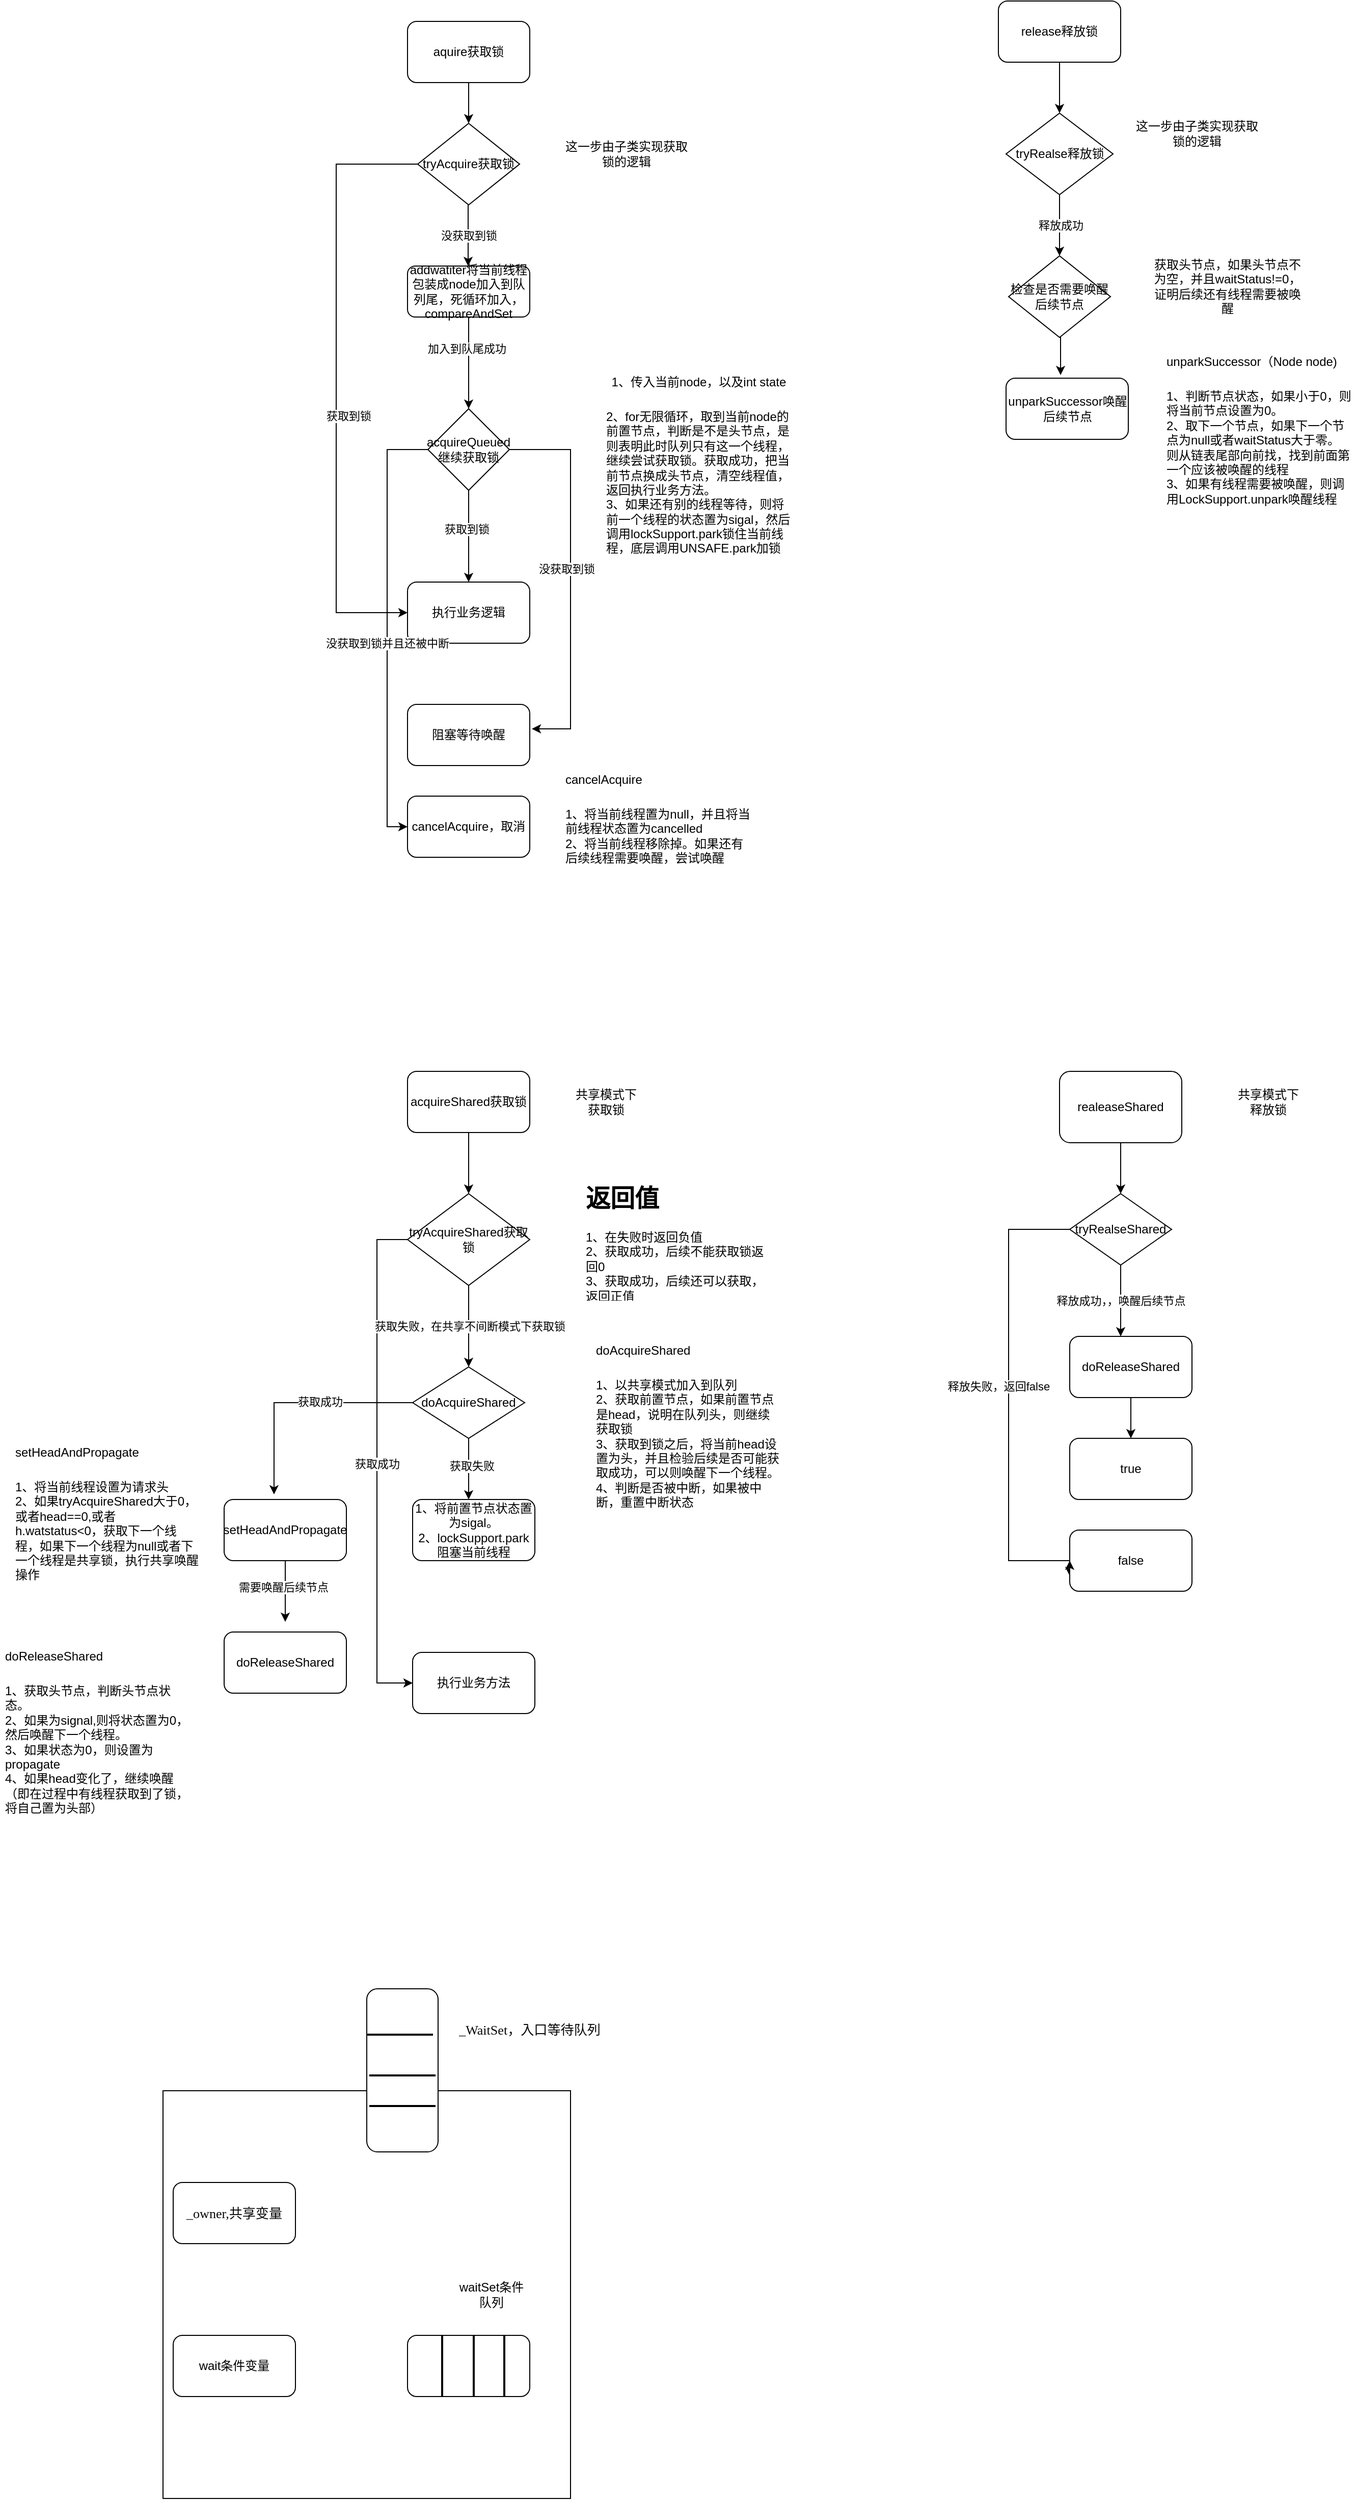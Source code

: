 <mxfile version="13.6.0" type="github">
  <diagram id="loOCjp3n1O7ZFhneR4th" name="Page-1">
    <mxGraphModel dx="1940" dy="722" grid="1" gridSize="10" guides="1" tooltips="1" connect="1" arrows="1" fold="1" page="1" pageScale="1" pageWidth="827" pageHeight="1169" math="0" shadow="0">
      <root>
        <mxCell id="0" />
        <mxCell id="1" parent="0" />
        <mxCell id="g8QJIo1ShxsMupF4HB6s-8" style="edgeStyle=orthogonalEdgeStyle;rounded=0;orthogonalLoop=1;jettySize=auto;html=1;exitX=0.5;exitY=1;exitDx=0;exitDy=0;entryX=0.5;entryY=0;entryDx=0;entryDy=0;" edge="1" parent="1" source="g8QJIo1ShxsMupF4HB6s-2">
          <mxGeometry relative="1" as="geometry">
            <mxPoint x="340" y="180" as="targetPoint" />
          </mxGeometry>
        </mxCell>
        <mxCell id="g8QJIo1ShxsMupF4HB6s-2" value="aquire获取锁" style="rounded=1;whiteSpace=wrap;html=1;" vertex="1" parent="1">
          <mxGeometry x="280" y="80" width="120" height="60" as="geometry" />
        </mxCell>
        <mxCell id="g8QJIo1ShxsMupF4HB6s-12" value="没获取到锁" style="edgeStyle=orthogonalEdgeStyle;rounded=0;orthogonalLoop=1;jettySize=auto;html=1;entryX=0.5;entryY=0;entryDx=0;entryDy=0;" edge="1" parent="1">
          <mxGeometry relative="1" as="geometry">
            <mxPoint x="339.5" y="260" as="sourcePoint" />
            <mxPoint x="339.5" y="320" as="targetPoint" />
          </mxGeometry>
        </mxCell>
        <mxCell id="g8QJIo1ShxsMupF4HB6s-14" style="edgeStyle=orthogonalEdgeStyle;rounded=0;orthogonalLoop=1;jettySize=auto;html=1;exitX=0;exitY=0.5;exitDx=0;exitDy=0;entryX=0;entryY=0.5;entryDx=0;entryDy=0;" edge="1" parent="1" target="g8QJIo1ShxsMupF4HB6s-25">
          <mxGeometry relative="1" as="geometry">
            <mxPoint x="180" y="220" as="targetPoint" />
            <mxPoint x="290" y="220" as="sourcePoint" />
            <Array as="points">
              <mxPoint x="210" y="220" />
              <mxPoint x="210" y="660" />
            </Array>
          </mxGeometry>
        </mxCell>
        <mxCell id="g8QJIo1ShxsMupF4HB6s-16" value="获取到锁" style="edgeLabel;html=1;align=center;verticalAlign=middle;resizable=0;points=[];" vertex="1" connectable="0" parent="g8QJIo1ShxsMupF4HB6s-14">
          <mxGeometry x="0.109" y="1" relative="1" as="geometry">
            <mxPoint x="11" y="-0.5" as="offset" />
          </mxGeometry>
        </mxCell>
        <mxCell id="g8QJIo1ShxsMupF4HB6s-9" value="这一步由子类实现获取锁的逻辑" style="text;html=1;strokeColor=none;fillColor=none;align=center;verticalAlign=middle;whiteSpace=wrap;rounded=0;" vertex="1" parent="1">
          <mxGeometry x="430" y="200" width="130" height="20" as="geometry" />
        </mxCell>
        <mxCell id="g8QJIo1ShxsMupF4HB6s-15" value="tryAcquire获取锁" style="rhombus;whiteSpace=wrap;html=1;" vertex="1" parent="1">
          <mxGeometry x="290" y="180" width="100" height="80" as="geometry" />
        </mxCell>
        <mxCell id="g8QJIo1ShxsMupF4HB6s-21" style="edgeStyle=orthogonalEdgeStyle;rounded=0;orthogonalLoop=1;jettySize=auto;html=1;entryX=0.5;entryY=0;entryDx=0;entryDy=0;" edge="1" parent="1" source="g8QJIo1ShxsMupF4HB6s-18">
          <mxGeometry relative="1" as="geometry">
            <mxPoint x="340" y="460" as="targetPoint" />
          </mxGeometry>
        </mxCell>
        <mxCell id="g8QJIo1ShxsMupF4HB6s-29" value="加入到队尾成功" style="edgeLabel;html=1;align=center;verticalAlign=middle;resizable=0;points=[];" vertex="1" connectable="0" parent="g8QJIo1ShxsMupF4HB6s-21">
          <mxGeometry x="-0.311" y="-2" relative="1" as="geometry">
            <mxPoint as="offset" />
          </mxGeometry>
        </mxCell>
        <mxCell id="g8QJIo1ShxsMupF4HB6s-18" value="addwatiter将当前线程包装成node加入到队列尾，死循环加入，compareAndSet" style="rounded=1;whiteSpace=wrap;html=1;" vertex="1" parent="1">
          <mxGeometry x="280" y="320" width="120" height="50" as="geometry" />
        </mxCell>
        <mxCell id="g8QJIo1ShxsMupF4HB6s-23" value="&lt;h1 style=&quot;text-align: center&quot;&gt;&lt;span style=&quot;font-size: 12px ; font-weight: 400&quot;&gt;1、传入当前node，以及int state&lt;/span&gt;&lt;/h1&gt;&lt;div&gt;&lt;span style=&quot;font-size: 12px ; font-weight: 400&quot;&gt;2、for无限循环，取到当前node的前置节点，判断是不是头节点，是则表明此时队列只有这一个线程，继续尝试获取锁。获取成功，把当前节点换成头节点，清空线程值，返回执行业务方法。&lt;/span&gt;&lt;/div&gt;&lt;div&gt;3、如果还有别的线程等待，则将前一个线程的状态置为sigal，然后调用lockSupport.park锁住当前线程，底层调用UNSAFE.park加锁&lt;/div&gt;" style="text;html=1;strokeColor=none;fillColor=none;spacing=5;spacingTop=-20;whiteSpace=wrap;overflow=hidden;rounded=0;" vertex="1" parent="1">
          <mxGeometry x="470" y="410" width="190" height="200" as="geometry" />
        </mxCell>
        <mxCell id="g8QJIo1ShxsMupF4HB6s-25" value="执行业务逻辑" style="rounded=1;whiteSpace=wrap;html=1;" vertex="1" parent="1">
          <mxGeometry x="280" y="630" width="120" height="60" as="geometry" />
        </mxCell>
        <mxCell id="g8QJIo1ShxsMupF4HB6s-27" style="edgeStyle=orthogonalEdgeStyle;rounded=0;orthogonalLoop=1;jettySize=auto;html=1;entryX=0.5;entryY=0;entryDx=0;entryDy=0;" edge="1" parent="1" source="g8QJIo1ShxsMupF4HB6s-26" target="g8QJIo1ShxsMupF4HB6s-25">
          <mxGeometry relative="1" as="geometry" />
        </mxCell>
        <mxCell id="g8QJIo1ShxsMupF4HB6s-28" value="获取到锁" style="edgeLabel;html=1;align=center;verticalAlign=middle;resizable=0;points=[];" vertex="1" connectable="0" parent="g8QJIo1ShxsMupF4HB6s-27">
          <mxGeometry x="-0.156" y="-2" relative="1" as="geometry">
            <mxPoint as="offset" />
          </mxGeometry>
        </mxCell>
        <mxCell id="g8QJIo1ShxsMupF4HB6s-30" style="edgeStyle=orthogonalEdgeStyle;rounded=0;orthogonalLoop=1;jettySize=auto;html=1;exitX=1;exitY=0.5;exitDx=0;exitDy=0;entryX=1.017;entryY=0.4;entryDx=0;entryDy=0;entryPerimeter=0;" edge="1" parent="1" source="g8QJIo1ShxsMupF4HB6s-26" target="g8QJIo1ShxsMupF4HB6s-31">
          <mxGeometry relative="1" as="geometry">
            <mxPoint x="440" y="740" as="targetPoint" />
            <Array as="points">
              <mxPoint x="440" y="500" />
              <mxPoint x="440" y="774" />
            </Array>
          </mxGeometry>
        </mxCell>
        <mxCell id="g8QJIo1ShxsMupF4HB6s-32" value="没获取到锁" style="edgeLabel;html=1;align=center;verticalAlign=middle;resizable=0;points=[];" vertex="1" connectable="0" parent="g8QJIo1ShxsMupF4HB6s-30">
          <mxGeometry x="-0.048" y="-4" relative="1" as="geometry">
            <mxPoint as="offset" />
          </mxGeometry>
        </mxCell>
        <mxCell id="g8QJIo1ShxsMupF4HB6s-51" style="edgeStyle=orthogonalEdgeStyle;rounded=0;orthogonalLoop=1;jettySize=auto;html=1;entryX=0;entryY=0.5;entryDx=0;entryDy=0;" edge="1" parent="1" source="g8QJIo1ShxsMupF4HB6s-26" target="g8QJIo1ShxsMupF4HB6s-47">
          <mxGeometry relative="1" as="geometry">
            <mxPoint x="250" y="880" as="targetPoint" />
            <Array as="points">
              <mxPoint x="260" y="500" />
              <mxPoint x="260" y="870" />
            </Array>
          </mxGeometry>
        </mxCell>
        <mxCell id="g8QJIo1ShxsMupF4HB6s-53" value="没获取到锁并且还被中断" style="edgeLabel;html=1;align=center;verticalAlign=middle;resizable=0;points=[];" vertex="1" connectable="0" parent="g8QJIo1ShxsMupF4HB6s-51">
          <mxGeometry x="0.217" y="-4" relative="1" as="geometry">
            <mxPoint x="4" y="-32" as="offset" />
          </mxGeometry>
        </mxCell>
        <mxCell id="g8QJIo1ShxsMupF4HB6s-26" value="&lt;span&gt;acquireQueued继续获取锁&lt;/span&gt;" style="rhombus;whiteSpace=wrap;html=1;" vertex="1" parent="1">
          <mxGeometry x="300" y="460" width="80" height="80" as="geometry" />
        </mxCell>
        <mxCell id="g8QJIo1ShxsMupF4HB6s-31" value="阻塞等待唤醒" style="rounded=1;whiteSpace=wrap;html=1;" vertex="1" parent="1">
          <mxGeometry x="280" y="750" width="120" height="60" as="geometry" />
        </mxCell>
        <mxCell id="g8QJIo1ShxsMupF4HB6s-36" style="edgeStyle=orthogonalEdgeStyle;rounded=0;orthogonalLoop=1;jettySize=auto;html=1;entryX=0.5;entryY=0;entryDx=0;entryDy=0;" edge="1" parent="1" source="g8QJIo1ShxsMupF4HB6s-34" target="g8QJIo1ShxsMupF4HB6s-35">
          <mxGeometry relative="1" as="geometry" />
        </mxCell>
        <mxCell id="g8QJIo1ShxsMupF4HB6s-34" value="release释放锁" style="rounded=1;whiteSpace=wrap;html=1;" vertex="1" parent="1">
          <mxGeometry x="860" y="60" width="120" height="60" as="geometry" />
        </mxCell>
        <mxCell id="g8QJIo1ShxsMupF4HB6s-39" value="释放成功" style="edgeStyle=orthogonalEdgeStyle;rounded=0;orthogonalLoop=1;jettySize=auto;html=1;" edge="1" parent="1" source="g8QJIo1ShxsMupF4HB6s-35">
          <mxGeometry relative="1" as="geometry">
            <mxPoint x="920" y="310" as="targetPoint" />
          </mxGeometry>
        </mxCell>
        <mxCell id="g8QJIo1ShxsMupF4HB6s-35" value="tryRealse释放锁" style="rhombus;whiteSpace=wrap;html=1;" vertex="1" parent="1">
          <mxGeometry x="867.5" y="170" width="105" height="80" as="geometry" />
        </mxCell>
        <mxCell id="g8QJIo1ShxsMupF4HB6s-37" value="这一步由子类实现获取锁的逻辑" style="text;html=1;strokeColor=none;fillColor=none;align=center;verticalAlign=middle;whiteSpace=wrap;rounded=0;" vertex="1" parent="1">
          <mxGeometry x="990" y="180" width="130" height="20" as="geometry" />
        </mxCell>
        <mxCell id="g8QJIo1ShxsMupF4HB6s-40" value="获取头节点，如果头节点不为空，并且waitStatus!=0，证明后续还有线程需要被唤醒" style="text;html=1;strokeColor=none;fillColor=none;align=center;verticalAlign=middle;whiteSpace=wrap;rounded=0;" vertex="1" parent="1">
          <mxGeometry x="1010" y="330" width="150" height="20" as="geometry" />
        </mxCell>
        <mxCell id="g8QJIo1ShxsMupF4HB6s-45" style="edgeStyle=orthogonalEdgeStyle;rounded=0;orthogonalLoop=1;jettySize=auto;html=1;exitX=0.5;exitY=1;exitDx=0;exitDy=0;entryX=0.446;entryY=-0.05;entryDx=0;entryDy=0;entryPerimeter=0;" edge="1" parent="1" source="g8QJIo1ShxsMupF4HB6s-41" target="g8QJIo1ShxsMupF4HB6s-44">
          <mxGeometry relative="1" as="geometry" />
        </mxCell>
        <mxCell id="g8QJIo1ShxsMupF4HB6s-41" value="&lt;span&gt;检查是否需要唤醒后续节点&lt;/span&gt;" style="rhombus;whiteSpace=wrap;html=1;" vertex="1" parent="1">
          <mxGeometry x="870" y="310" width="100" height="80" as="geometry" />
        </mxCell>
        <mxCell id="g8QJIo1ShxsMupF4HB6s-44" value="unparkSuccessor唤醒后续节点" style="rounded=1;whiteSpace=wrap;html=1;" vertex="1" parent="1">
          <mxGeometry x="867.5" y="430" width="120" height="60" as="geometry" />
        </mxCell>
        <mxCell id="g8QJIo1ShxsMupF4HB6s-46" value="&lt;h1&gt;&lt;span style=&quot;font-size: 12px ; font-weight: 400 ; text-align: center&quot;&gt;unparkSuccessor（Node node)&lt;/span&gt;&lt;br&gt;&lt;/h1&gt;&lt;div&gt;&lt;span style=&quot;font-size: 12px ; font-weight: 400 ; text-align: center&quot;&gt;1、判断节点状态，如果小于0，则将当前节点设置为0。&lt;/span&gt;&lt;/div&gt;&lt;div&gt;&lt;span style=&quot;font-size: 12px ; font-weight: 400 ; text-align: center&quot;&gt;2、取下一个节点，如果下一个节点为null或者waitStatus大于零。则从链表尾部向前找，找到前面第一个应该被唤醒的线程&lt;/span&gt;&lt;/div&gt;&lt;div&gt;&lt;span style=&quot;font-size: 12px ; font-weight: 400 ; text-align: center&quot;&gt;3、如果有线程需要被唤醒，则调用LockSupport.unpark唤醒线程&lt;/span&gt;&lt;/div&gt;" style="text;html=1;strokeColor=none;fillColor=none;spacing=5;spacingTop=-20;whiteSpace=wrap;overflow=hidden;rounded=0;" vertex="1" parent="1">
          <mxGeometry x="1020" y="390" width="190" height="170" as="geometry" />
        </mxCell>
        <mxCell id="g8QJIo1ShxsMupF4HB6s-47" value="cancelAcquire，取消" style="rounded=1;whiteSpace=wrap;html=1;" vertex="1" parent="1">
          <mxGeometry x="280" y="840" width="120" height="60" as="geometry" />
        </mxCell>
        <mxCell id="g8QJIo1ShxsMupF4HB6s-50" value="&lt;h1&gt;&lt;span style=&quot;font-size: 12px ; font-weight: 400 ; text-align: center&quot;&gt;cancelAcquire&lt;/span&gt;&lt;br&gt;&lt;/h1&gt;&lt;div&gt;&lt;span style=&quot;font-size: 12px ; font-weight: 400 ; text-align: center&quot;&gt;1、将当前线程置为null，并且将当前线程状态置为cancelled&lt;/span&gt;&lt;/div&gt;&lt;div&gt;&lt;span style=&quot;font-size: 12px ; font-weight: 400 ; text-align: center&quot;&gt;2、将当前线程移除掉。如果还有后续线程需要唤醒，尝试唤醒&lt;/span&gt;&lt;/div&gt;" style="text;html=1;strokeColor=none;fillColor=none;spacing=5;spacingTop=-20;whiteSpace=wrap;overflow=hidden;rounded=0;" vertex="1" parent="1">
          <mxGeometry x="430" y="800" width="190" height="120" as="geometry" />
        </mxCell>
        <mxCell id="g8QJIo1ShxsMupF4HB6s-59" style="edgeStyle=orthogonalEdgeStyle;rounded=0;orthogonalLoop=1;jettySize=auto;html=1;exitX=0.5;exitY=1;exitDx=0;exitDy=0;" edge="1" parent="1" source="g8QJIo1ShxsMupF4HB6s-54">
          <mxGeometry relative="1" as="geometry">
            <mxPoint x="340" y="1230" as="targetPoint" />
          </mxGeometry>
        </mxCell>
        <mxCell id="g8QJIo1ShxsMupF4HB6s-54" value="acquireShared获取锁" style="rounded=1;whiteSpace=wrap;html=1;" vertex="1" parent="1">
          <mxGeometry x="280" y="1110" width="120" height="60" as="geometry" />
        </mxCell>
        <mxCell id="g8QJIo1ShxsMupF4HB6s-55" value="共享模式下获取锁" style="text;html=1;strokeColor=none;fillColor=none;align=center;verticalAlign=middle;whiteSpace=wrap;rounded=0;" vertex="1" parent="1">
          <mxGeometry x="440" y="1130" width="70" height="20" as="geometry" />
        </mxCell>
        <mxCell id="g8QJIo1ShxsMupF4HB6s-63" value="获取成功" style="edgeStyle=orthogonalEdgeStyle;rounded=0;orthogonalLoop=1;jettySize=auto;html=1;entryX=0;entryY=0.5;entryDx=0;entryDy=0;" edge="1" parent="1" source="g8QJIo1ShxsMupF4HB6s-58" target="hiZc3qiQg5HFzUYzTwC--5">
          <mxGeometry relative="1" as="geometry">
            <mxPoint x="150" y="1275" as="targetPoint" />
            <Array as="points">
              <mxPoint x="250" y="1275" />
              <mxPoint x="250" y="1710" />
            </Array>
          </mxGeometry>
        </mxCell>
        <mxCell id="g8QJIo1ShxsMupF4HB6s-66" value="获取失败，在共享不间断模式下获取锁" style="edgeStyle=orthogonalEdgeStyle;rounded=0;orthogonalLoop=1;jettySize=auto;html=1;" edge="1" parent="1" source="g8QJIo1ShxsMupF4HB6s-58">
          <mxGeometry relative="1" as="geometry">
            <mxPoint x="340" y="1400" as="targetPoint" />
          </mxGeometry>
        </mxCell>
        <mxCell id="g8QJIo1ShxsMupF4HB6s-58" value="tryAcquireShared获取锁" style="rhombus;whiteSpace=wrap;html=1;" vertex="1" parent="1">
          <mxGeometry x="280" y="1230" width="120" height="90" as="geometry" />
        </mxCell>
        <mxCell id="g8QJIo1ShxsMupF4HB6s-62" value="&lt;h1&gt;返回值&lt;/h1&gt;&lt;div&gt;&lt;/div&gt;1、在失败时返回负值&lt;br&gt;2、获取成功，后续不能获取锁返回0&lt;br&gt;3、获取成功，后续还可以获取，返回正值" style="text;html=1;strokeColor=none;fillColor=none;spacing=5;spacingTop=-20;whiteSpace=wrap;overflow=hidden;rounded=0;" vertex="1" parent="1">
          <mxGeometry x="450" y="1215" width="190" height="120" as="geometry" />
        </mxCell>
        <mxCell id="g8QJIo1ShxsMupF4HB6s-68" value="&lt;h1&gt;&lt;span style=&quot;font-size: 12px ; font-weight: 400 ; text-align: center&quot;&gt;doAcquireShared&lt;/span&gt;&lt;br&gt;&lt;/h1&gt;&lt;div&gt;&lt;span style=&quot;font-size: 12px ; font-weight: 400 ; text-align: center&quot;&gt;1、以共享模式加入到队列&lt;/span&gt;&lt;/div&gt;&lt;div&gt;&lt;span style=&quot;font-size: 12px ; font-weight: 400 ; text-align: center&quot;&gt;2、获取前置节点，如果前置节点是head，说明在队列头，则继续获取锁&lt;/span&gt;&lt;/div&gt;&lt;div&gt;&lt;span style=&quot;font-size: 12px ; font-weight: 400 ; text-align: center&quot;&gt;3、获取到锁之后，将当前head设置为头，并且检验后续是否可能获取成功，可以则唤醒下一个线程。&lt;/span&gt;&lt;/div&gt;&lt;div&gt;&lt;span style=&quot;font-size: 12px ; font-weight: 400 ; text-align: center&quot;&gt;4、判断是否被中断，如果被中断，重置中断状态&lt;/span&gt;&lt;/div&gt;" style="text;html=1;strokeColor=none;fillColor=none;spacing=5;spacingTop=-20;whiteSpace=wrap;overflow=hidden;rounded=0;" vertex="1" parent="1">
          <mxGeometry x="460" y="1360" width="190" height="190" as="geometry" />
        </mxCell>
        <mxCell id="g8QJIo1ShxsMupF4HB6s-71" style="edgeStyle=orthogonalEdgeStyle;rounded=0;orthogonalLoop=1;jettySize=auto;html=1;" edge="1" parent="1" source="g8QJIo1ShxsMupF4HB6s-70">
          <mxGeometry relative="1" as="geometry">
            <mxPoint x="340" y="1530" as="targetPoint" />
          </mxGeometry>
        </mxCell>
        <mxCell id="g8QJIo1ShxsMupF4HB6s-72" value="获取失败" style="edgeLabel;html=1;align=center;verticalAlign=middle;resizable=0;points=[];" vertex="1" connectable="0" parent="g8QJIo1ShxsMupF4HB6s-71">
          <mxGeometry x="-0.1" y="3" relative="1" as="geometry">
            <mxPoint as="offset" />
          </mxGeometry>
        </mxCell>
        <mxCell id="g8QJIo1ShxsMupF4HB6s-75" style="edgeStyle=orthogonalEdgeStyle;rounded=0;orthogonalLoop=1;jettySize=auto;html=1;exitX=0;exitY=0.5;exitDx=0;exitDy=0;entryX=0.408;entryY=-0.083;entryDx=0;entryDy=0;entryPerimeter=0;" edge="1" parent="1" source="g8QJIo1ShxsMupF4HB6s-70" target="g8QJIo1ShxsMupF4HB6s-74">
          <mxGeometry relative="1" as="geometry" />
        </mxCell>
        <mxCell id="g8QJIo1ShxsMupF4HB6s-76" value="获取成功" style="edgeLabel;html=1;align=center;verticalAlign=middle;resizable=0;points=[];" vertex="1" connectable="0" parent="g8QJIo1ShxsMupF4HB6s-75">
          <mxGeometry x="-0.195" y="-1" relative="1" as="geometry">
            <mxPoint as="offset" />
          </mxGeometry>
        </mxCell>
        <mxCell id="g8QJIo1ShxsMupF4HB6s-70" value="&lt;span&gt;doAcquireShared&lt;/span&gt;" style="rhombus;whiteSpace=wrap;html=1;" vertex="1" parent="1">
          <mxGeometry x="285" y="1400" width="110" height="70" as="geometry" />
        </mxCell>
        <mxCell id="g8QJIo1ShxsMupF4HB6s-73" value="1、将前置节点状态置为sigal。&lt;br&gt;2、lockSupport.park阻塞当前线程" style="rounded=1;whiteSpace=wrap;html=1;" vertex="1" parent="1">
          <mxGeometry x="285" y="1530" width="120" height="60" as="geometry" />
        </mxCell>
        <mxCell id="hiZc3qiQg5HFzUYzTwC--1" style="edgeStyle=orthogonalEdgeStyle;rounded=0;orthogonalLoop=1;jettySize=auto;html=1;" edge="1" parent="1" source="g8QJIo1ShxsMupF4HB6s-74">
          <mxGeometry relative="1" as="geometry">
            <mxPoint x="160" y="1650" as="targetPoint" />
          </mxGeometry>
        </mxCell>
        <mxCell id="hiZc3qiQg5HFzUYzTwC--2" value="需要唤醒后续节点" style="edgeLabel;html=1;align=center;verticalAlign=middle;resizable=0;points=[];" vertex="1" connectable="0" parent="hiZc3qiQg5HFzUYzTwC--1">
          <mxGeometry x="-0.133" y="-2" relative="1" as="geometry">
            <mxPoint as="offset" />
          </mxGeometry>
        </mxCell>
        <mxCell id="g8QJIo1ShxsMupF4HB6s-74" value="setHeadAndPropagate" style="rounded=1;whiteSpace=wrap;html=1;" vertex="1" parent="1">
          <mxGeometry x="100" y="1530" width="120" height="60" as="geometry" />
        </mxCell>
        <mxCell id="g8QJIo1ShxsMupF4HB6s-77" value="&lt;h1&gt;&lt;span style=&quot;font-size: 12px ; font-weight: 400 ; text-align: center&quot;&gt;setHeadAndPropagate&lt;/span&gt;&lt;br&gt;&lt;/h1&gt;&lt;div&gt;&lt;span style=&quot;font-size: 12px ; font-weight: 400 ; text-align: center&quot;&gt;1、将当前线程设置为请求头&lt;/span&gt;&lt;/div&gt;&lt;div&gt;&lt;span style=&quot;font-size: 12px ; font-weight: 400 ; text-align: center&quot;&gt;2、如果tryAcquireShared大于0，或者head==0,或者h.watstatus&amp;lt;0，获取下一个线程，如果下一个线程为null或者下一个线程是共享锁，执行共享唤醒操作&lt;/span&gt;&lt;/div&gt;" style="text;html=1;strokeColor=none;fillColor=none;spacing=5;spacingTop=-20;whiteSpace=wrap;overflow=hidden;rounded=0;" vertex="1" parent="1">
          <mxGeometry x="-110" y="1460" width="189" height="170" as="geometry" />
        </mxCell>
        <mxCell id="hiZc3qiQg5HFzUYzTwC--3" value="doReleaseShared" style="rounded=1;whiteSpace=wrap;html=1;" vertex="1" parent="1">
          <mxGeometry x="100" y="1660" width="120" height="60" as="geometry" />
        </mxCell>
        <mxCell id="hiZc3qiQg5HFzUYzTwC--4" value="&lt;h1&gt;&lt;span style=&quot;font-size: 12px ; font-weight: 400 ; text-align: center&quot;&gt;doReleaseShared&lt;/span&gt;&lt;br&gt;&lt;/h1&gt;&lt;div&gt;&lt;span style=&quot;font-size: 12px ; font-weight: 400 ; text-align: center&quot;&gt;1、获取头节点，判断头节点状态。&lt;/span&gt;&lt;/div&gt;&lt;div&gt;&lt;span style=&quot;font-size: 12px ; font-weight: 400 ; text-align: center&quot;&gt;2、如果为signal,则将状态置为0，然后唤醒下一个线程。&lt;/span&gt;&lt;/div&gt;&lt;div&gt;&lt;span style=&quot;font-size: 12px ; font-weight: 400 ; text-align: center&quot;&gt;3、如果状态为0，则设置为propagate&lt;/span&gt;&lt;/div&gt;&lt;div&gt;&lt;span style=&quot;font-size: 12px ; font-weight: 400 ; text-align: center&quot;&gt;4、如果head变化了，继续唤醒（即在过程中有线程获取到了锁，将自己置为头部）&lt;/span&gt;&lt;/div&gt;" style="text;html=1;strokeColor=none;fillColor=none;spacing=5;spacingTop=-20;whiteSpace=wrap;overflow=hidden;rounded=0;" vertex="1" parent="1">
          <mxGeometry x="-120" y="1660" width="190" height="180" as="geometry" />
        </mxCell>
        <mxCell id="hiZc3qiQg5HFzUYzTwC--5" value="执行业务方法" style="rounded=1;whiteSpace=wrap;html=1;" vertex="1" parent="1">
          <mxGeometry x="285" y="1680" width="120" height="60" as="geometry" />
        </mxCell>
        <mxCell id="hiZc3qiQg5HFzUYzTwC--8" style="edgeStyle=orthogonalEdgeStyle;rounded=0;orthogonalLoop=1;jettySize=auto;html=1;entryX=0.5;entryY=0;entryDx=0;entryDy=0;" edge="1" parent="1" source="hiZc3qiQg5HFzUYzTwC--6" target="hiZc3qiQg5HFzUYzTwC--7">
          <mxGeometry relative="1" as="geometry" />
        </mxCell>
        <mxCell id="hiZc3qiQg5HFzUYzTwC--6" value="realeaseShared" style="rounded=1;whiteSpace=wrap;html=1;" vertex="1" parent="1">
          <mxGeometry x="920" y="1110" width="120" height="70" as="geometry" />
        </mxCell>
        <mxCell id="hiZc3qiQg5HFzUYzTwC--10" value="释放成功，，唤醒后续节点" style="edgeStyle=orthogonalEdgeStyle;rounded=0;orthogonalLoop=1;jettySize=auto;html=1;" edge="1" parent="1" source="hiZc3qiQg5HFzUYzTwC--7">
          <mxGeometry relative="1" as="geometry">
            <mxPoint x="980" y="1370" as="targetPoint" />
            <Array as="points">
              <mxPoint x="980" y="1330" />
              <mxPoint x="980" y="1330" />
            </Array>
          </mxGeometry>
        </mxCell>
        <mxCell id="hiZc3qiQg5HFzUYzTwC--12" style="edgeStyle=orthogonalEdgeStyle;rounded=0;orthogonalLoop=1;jettySize=auto;html=1;entryX=0;entryY=0.75;entryDx=0;entryDy=0;" edge="1" parent="1" source="hiZc3qiQg5HFzUYzTwC--7" target="hiZc3qiQg5HFzUYzTwC--19">
          <mxGeometry relative="1" as="geometry">
            <mxPoint x="960" y="1610" as="targetPoint" />
            <Array as="points">
              <mxPoint x="870" y="1265" />
              <mxPoint x="870" y="1590" />
              <mxPoint x="930" y="1590" />
            </Array>
          </mxGeometry>
        </mxCell>
        <mxCell id="hiZc3qiQg5HFzUYzTwC--13" value="释放失败，返回false" style="edgeLabel;html=1;align=center;verticalAlign=middle;resizable=0;points=[];" vertex="1" connectable="0" parent="hiZc3qiQg5HFzUYzTwC--12">
          <mxGeometry x="-0.072" y="4" relative="1" as="geometry">
            <mxPoint x="-14" y="0.32" as="offset" />
          </mxGeometry>
        </mxCell>
        <mxCell id="hiZc3qiQg5HFzUYzTwC--7" value="tryRealseShared" style="rhombus;whiteSpace=wrap;html=1;" vertex="1" parent="1">
          <mxGeometry x="930" y="1230" width="100" height="70" as="geometry" />
        </mxCell>
        <mxCell id="hiZc3qiQg5HFzUYzTwC--9" value="共享模式下释放锁" style="text;html=1;strokeColor=none;fillColor=none;align=center;verticalAlign=middle;whiteSpace=wrap;rounded=0;" vertex="1" parent="1">
          <mxGeometry x="1090" y="1130" width="70" height="20" as="geometry" />
        </mxCell>
        <mxCell id="hiZc3qiQg5HFzUYzTwC--18" value="" style="edgeStyle=orthogonalEdgeStyle;rounded=0;orthogonalLoop=1;jettySize=auto;html=1;" edge="1" parent="1" source="hiZc3qiQg5HFzUYzTwC--11" target="hiZc3qiQg5HFzUYzTwC--14">
          <mxGeometry relative="1" as="geometry" />
        </mxCell>
        <mxCell id="hiZc3qiQg5HFzUYzTwC--11" value="doReleaseShared" style="rounded=1;whiteSpace=wrap;html=1;" vertex="1" parent="1">
          <mxGeometry x="930" y="1370" width="120" height="60" as="geometry" />
        </mxCell>
        <mxCell id="hiZc3qiQg5HFzUYzTwC--14" value="true" style="rounded=1;whiteSpace=wrap;html=1;" vertex="1" parent="1">
          <mxGeometry x="930" y="1470" width="120" height="60" as="geometry" />
        </mxCell>
        <mxCell id="hiZc3qiQg5HFzUYzTwC--19" value="false" style="rounded=1;whiteSpace=wrap;html=1;" vertex="1" parent="1">
          <mxGeometry x="930" y="1560" width="120" height="60" as="geometry" />
        </mxCell>
        <mxCell id="hiZc3qiQg5HFzUYzTwC--20" style="edgeStyle=orthogonalEdgeStyle;rounded=0;orthogonalLoop=1;jettySize=auto;html=1;exitX=0;exitY=0.75;exitDx=0;exitDy=0;entryX=0;entryY=0.5;entryDx=0;entryDy=0;" edge="1" parent="1" source="hiZc3qiQg5HFzUYzTwC--19" target="hiZc3qiQg5HFzUYzTwC--19">
          <mxGeometry relative="1" as="geometry" />
        </mxCell>
        <mxCell id="hiZc3qiQg5HFzUYzTwC--22" value="" style="whiteSpace=wrap;html=1;aspect=fixed;" vertex="1" parent="1">
          <mxGeometry x="40" y="2110" width="400" height="400" as="geometry" />
        </mxCell>
        <mxCell id="hiZc3qiQg5HFzUYzTwC--23" value="&lt;pre style=&quot;background-color: #ffffff ; color: #080808 ; font-family: &amp;#34;jetbrains mono&amp;#34; ; font-size: 9.8pt&quot;&gt;_owner,共享变量&lt;/pre&gt;" style="rounded=1;whiteSpace=wrap;html=1;" vertex="1" parent="1">
          <mxGeometry x="50" y="2200" width="120" height="60" as="geometry" />
        </mxCell>
        <mxCell id="hiZc3qiQg5HFzUYzTwC--29" value="&lt;pre style=&quot;background-color: #ffffff ; color: #080808 ; font-family: &amp;#34;jetbrains mono&amp;#34; ; font-size: 9.8pt&quot;&gt;_WaitSet，入口等待队列&lt;/pre&gt;" style="text;html=1;strokeColor=none;fillColor=none;align=center;verticalAlign=middle;whiteSpace=wrap;rounded=0;" vertex="1" parent="1">
          <mxGeometry x="380" y="2040" width="40" height="20" as="geometry" />
        </mxCell>
        <mxCell id="hiZc3qiQg5HFzUYzTwC--31" value="wait条件变量" style="rounded=1;whiteSpace=wrap;html=1;" vertex="1" parent="1">
          <mxGeometry x="50" y="2350" width="120" height="60" as="geometry" />
        </mxCell>
        <mxCell id="hiZc3qiQg5HFzUYzTwC--32" value="" style="rounded=1;whiteSpace=wrap;html=1;" vertex="1" parent="1">
          <mxGeometry x="280" y="2350" width="120" height="60" as="geometry" />
        </mxCell>
        <mxCell id="hiZc3qiQg5HFzUYzTwC--36" value="" style="line;strokeWidth=2;direction=south;html=1;rounded=1;" vertex="1" parent="1">
          <mxGeometry x="309" y="2350" width="10" height="60" as="geometry" />
        </mxCell>
        <mxCell id="hiZc3qiQg5HFzUYzTwC--38" value="" style="line;strokeWidth=2;direction=south;html=1;rounded=1;" vertex="1" parent="1">
          <mxGeometry x="340" y="2350" width="10" height="60" as="geometry" />
        </mxCell>
        <mxCell id="hiZc3qiQg5HFzUYzTwC--39" value="" style="line;strokeWidth=2;direction=south;html=1;rounded=1;" vertex="1" parent="1">
          <mxGeometry x="370" y="2350" width="10" height="60" as="geometry" />
        </mxCell>
        <mxCell id="hiZc3qiQg5HFzUYzTwC--41" value="waitSet条件队列" style="text;html=1;strokeColor=none;fillColor=none;align=center;verticalAlign=middle;whiteSpace=wrap;rounded=0;" vertex="1" parent="1">
          <mxGeometry x="325" y="2300" width="75" height="20" as="geometry" />
        </mxCell>
        <mxCell id="hiZc3qiQg5HFzUYzTwC--43" value="" style="rounded=1;whiteSpace=wrap;html=1;" vertex="1" parent="1">
          <mxGeometry x="240" y="2010" width="70" height="160" as="geometry" />
        </mxCell>
        <mxCell id="hiZc3qiQg5HFzUYzTwC--46" value="" style="line;strokeWidth=2;html=1;rounded=1;" vertex="1" parent="1">
          <mxGeometry x="242.5" y="2120" width="65" height="10" as="geometry" />
        </mxCell>
        <mxCell id="hiZc3qiQg5HFzUYzTwC--47" value="" style="line;strokeWidth=2;html=1;rounded=1;" vertex="1" parent="1">
          <mxGeometry x="242.5" y="2090" width="65" height="10" as="geometry" />
        </mxCell>
        <mxCell id="hiZc3qiQg5HFzUYzTwC--48" value="" style="line;strokeWidth=2;html=1;rounded=1;" vertex="1" parent="1">
          <mxGeometry x="240" y="2050" width="65" height="10" as="geometry" />
        </mxCell>
      </root>
    </mxGraphModel>
  </diagram>
</mxfile>
